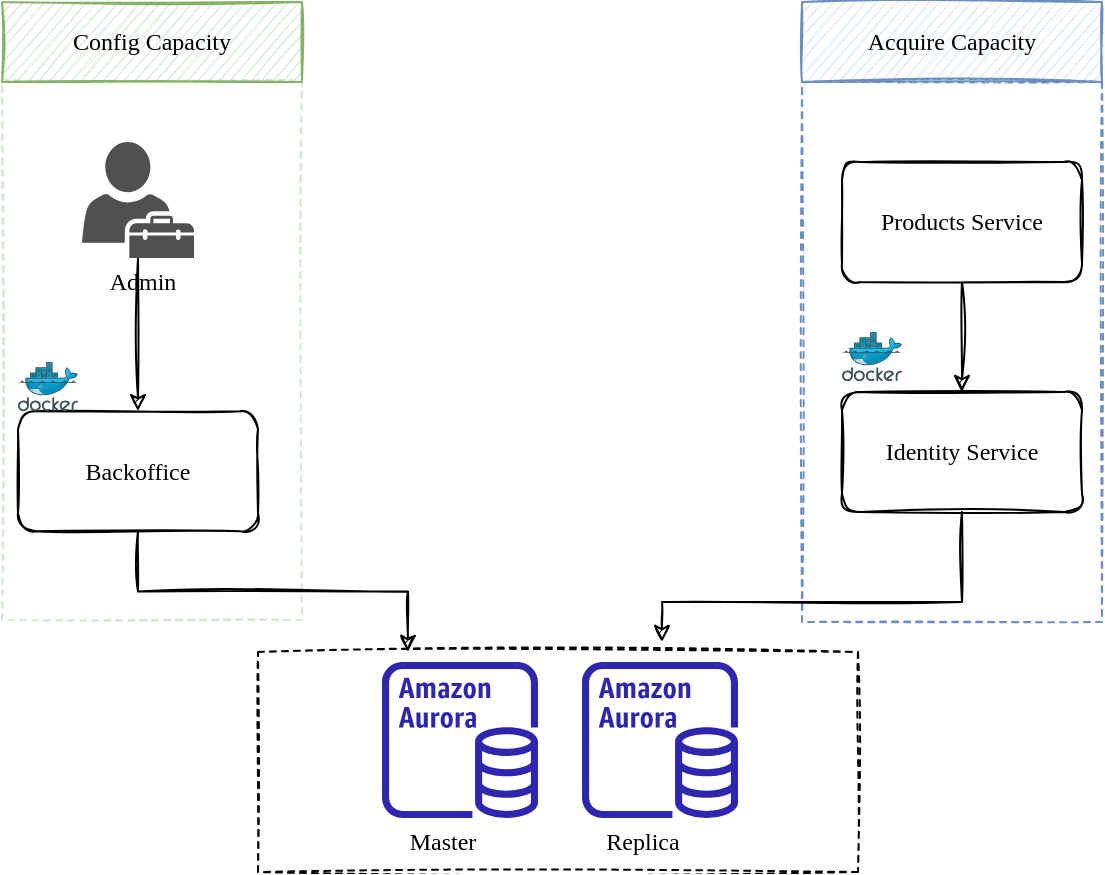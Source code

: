 <mxfile version="20.5.3" type="github" pages="2">
  <diagram id="YLb3a5vJWFS_sFd7sk4r" name="第 1 页">
    <mxGraphModel dx="1139" dy="773" grid="1" gridSize="10" guides="1" tooltips="1" connect="1" arrows="1" fold="1" page="1" pageScale="1" pageWidth="827" pageHeight="1169" math="0" shadow="0">
      <root>
        <mxCell id="0" />
        <mxCell id="1" parent="0" />
        <mxCell id="DHQ5wbl0hE-QldlWepge-29" value="" style="rounded=0;whiteSpace=wrap;html=1;shadow=0;sketch=1;fontFamily=Comic Sans MS;dashed=1;strokeColor=#6C8EBF;" parent="1" vertex="1">
          <mxGeometry x="539" y="160" width="150" height="270" as="geometry" />
        </mxCell>
        <mxCell id="DHQ5wbl0hE-QldlWepge-28" value="" style="rounded=0;whiteSpace=wrap;html=1;shadow=0;sketch=1;fontFamily=Comic Sans MS;dashed=1;strokeColor=#D5E8D4;" parent="1" vertex="1">
          <mxGeometry x="139" y="159" width="150" height="270" as="geometry" />
        </mxCell>
        <mxCell id="DHQ5wbl0hE-QldlWepge-12" value="" style="rounded=0;whiteSpace=wrap;html=1;shadow=0;sketch=1;fontFamily=Comic Sans MS;dashed=1;" parent="1" vertex="1">
          <mxGeometry x="267" y="445" width="300" height="110" as="geometry" />
        </mxCell>
        <mxCell id="DHQ5wbl0hE-QldlWepge-5" style="edgeStyle=orthogonalEdgeStyle;rounded=0;orthogonalLoop=1;jettySize=auto;html=1;fontFamily=Comic Sans MS;sketch=1;" parent="1" source="DHQ5wbl0hE-QldlWepge-1" target="DHQ5wbl0hE-QldlWepge-2" edge="1">
          <mxGeometry relative="1" as="geometry" />
        </mxCell>
        <mxCell id="DHQ5wbl0hE-QldlWepge-1" value="" style="sketch=0;pointerEvents=1;shadow=0;dashed=0;html=1;strokeColor=none;fillColor=#505050;labelPosition=center;verticalLabelPosition=bottom;verticalAlign=top;outlineConnect=0;align=center;shape=mxgraph.office.users.tenant_admin;" parent="1" vertex="1">
          <mxGeometry x="179" y="190" width="56" height="58" as="geometry" />
        </mxCell>
        <mxCell id="DHQ5wbl0hE-QldlWepge-13" style="edgeStyle=orthogonalEdgeStyle;rounded=0;sketch=1;orthogonalLoop=1;jettySize=auto;html=1;entryX=0.25;entryY=0;entryDx=0;entryDy=0;fontFamily=Comic Sans MS;" parent="1" source="DHQ5wbl0hE-QldlWepge-2" target="DHQ5wbl0hE-QldlWepge-12" edge="1">
          <mxGeometry relative="1" as="geometry" />
        </mxCell>
        <mxCell id="DHQ5wbl0hE-QldlWepge-2" value="&lt;font face=&quot;Comic Sans MS&quot;&gt;Backoffice&lt;/font&gt;" style="rounded=1;whiteSpace=wrap;html=1;shadow=0;sketch=1;" parent="1" vertex="1">
          <mxGeometry x="147" y="324.6" width="120" height="60" as="geometry" />
        </mxCell>
        <mxCell id="DHQ5wbl0hE-QldlWepge-3" value="" style="shape=image;html=1;verticalAlign=top;verticalLabelPosition=bottom;labelBackgroundColor=#ffffff;imageAspect=0;aspect=fixed;image=https://cdn1.iconfinder.com/data/icons/ionicons-fill-vol-2/512/logo-vue-128.png;shadow=0;sketch=1;" parent="1" vertex="1">
          <mxGeometry x="147" y="324.6" width="28" height="28" as="geometry" />
        </mxCell>
        <mxCell id="DHQ5wbl0hE-QldlWepge-4" value="" style="sketch=0;aspect=fixed;html=1;points=[];align=center;image;fontSize=12;image=img/lib/mscae/Docker.svg;shadow=0;" parent="1" vertex="1">
          <mxGeometry x="147" y="300" width="30" height="24.6" as="geometry" />
        </mxCell>
        <mxCell id="DHQ5wbl0hE-QldlWepge-6" value="" style="sketch=0;outlineConnect=0;fontColor=#232F3E;gradientColor=none;fillColor=#2E27AD;strokeColor=none;dashed=0;verticalLabelPosition=bottom;verticalAlign=top;align=center;html=1;fontSize=12;fontStyle=0;aspect=fixed;pointerEvents=1;shape=mxgraph.aws4.aurora_instance;shadow=0;fontFamily=Comic Sans MS;" parent="1" vertex="1">
          <mxGeometry x="329" y="450" width="78" height="78" as="geometry" />
        </mxCell>
        <mxCell id="DHQ5wbl0hE-QldlWepge-8" value="" style="sketch=0;outlineConnect=0;fontColor=#232F3E;gradientColor=none;fillColor=#2E27AD;strokeColor=none;dashed=0;verticalLabelPosition=bottom;verticalAlign=top;align=center;html=1;fontSize=12;fontStyle=0;aspect=fixed;pointerEvents=1;shape=mxgraph.aws4.aurora_instance;shadow=0;fontFamily=Comic Sans MS;" parent="1" vertex="1">
          <mxGeometry x="429" y="450" width="78" height="78" as="geometry" />
        </mxCell>
        <mxCell id="DHQ5wbl0hE-QldlWepge-9" value="Master" style="text;html=1;align=center;verticalAlign=middle;resizable=0;points=[];autosize=1;strokeColor=none;fillColor=none;fontFamily=Comic Sans MS;" parent="1" vertex="1">
          <mxGeometry x="329" y="525" width="60" height="30" as="geometry" />
        </mxCell>
        <mxCell id="DHQ5wbl0hE-QldlWepge-10" value="Replica" style="text;html=1;align=center;verticalAlign=middle;resizable=0;points=[];autosize=1;strokeColor=none;fillColor=none;fontFamily=Comic Sans MS;" parent="1" vertex="1">
          <mxGeometry x="429" y="525" width="60" height="30" as="geometry" />
        </mxCell>
        <mxCell id="DHQ5wbl0hE-QldlWepge-14" value="Admin" style="text;html=1;align=center;verticalAlign=middle;resizable=0;points=[];autosize=1;strokeColor=none;fillColor=none;fontFamily=Comic Sans MS;" parent="1" vertex="1">
          <mxGeometry x="179" y="245" width="60" height="30" as="geometry" />
        </mxCell>
        <mxCell id="DHQ5wbl0hE-QldlWepge-21" style="edgeStyle=orthogonalEdgeStyle;rounded=0;sketch=1;orthogonalLoop=1;jettySize=auto;html=1;fontFamily=Comic Sans MS;" parent="1" source="DHQ5wbl0hE-QldlWepge-16" edge="1">
          <mxGeometry relative="1" as="geometry">
            <mxPoint x="469" y="440" as="targetPoint" />
            <Array as="points">
              <mxPoint x="619" y="420" />
              <mxPoint x="469" y="420" />
            </Array>
          </mxGeometry>
        </mxCell>
        <mxCell id="DHQ5wbl0hE-QldlWepge-16" value="&lt;font face=&quot;Comic Sans MS&quot;&gt;Identity Service&lt;/font&gt;" style="rounded=1;whiteSpace=wrap;html=1;shadow=0;sketch=1;" parent="1" vertex="1">
          <mxGeometry x="559" y="315" width="120" height="60" as="geometry" />
        </mxCell>
        <mxCell id="DHQ5wbl0hE-QldlWepge-18" value="" style="sketch=0;aspect=fixed;html=1;points=[];align=center;image;fontSize=12;image=img/lib/mscae/Docker.svg;shadow=0;" parent="1" vertex="1">
          <mxGeometry x="559" y="285" width="30" height="24.6" as="geometry" />
        </mxCell>
        <mxCell id="DHQ5wbl0hE-QldlWepge-19" value="" style="shape=image;html=1;verticalAlign=top;verticalLabelPosition=bottom;labelBackgroundColor=#ffffff;imageAspect=0;aspect=fixed;image=https://cdn2.iconfinder.com/data/icons/boxicons-logos/24/bxl-spring-boot-128.png;shadow=0;dashed=1;sketch=1;fontFamily=Comic Sans MS;" parent="1" vertex="1">
          <mxGeometry x="175" y="324.6" width="28" height="28" as="geometry" />
        </mxCell>
        <mxCell id="DHQ5wbl0hE-QldlWepge-20" value="" style="shape=image;html=1;verticalAlign=top;verticalLabelPosition=bottom;labelBackgroundColor=#ffffff;imageAspect=0;aspect=fixed;image=https://cdn2.iconfinder.com/data/icons/boxicons-logos/24/bxl-spring-boot-128.png;shadow=0;dashed=1;sketch=1;fontFamily=Comic Sans MS;" parent="1" vertex="1">
          <mxGeometry x="560" y="315" width="28" height="28" as="geometry" />
        </mxCell>
        <mxCell id="DHQ5wbl0hE-QldlWepge-25" style="edgeStyle=orthogonalEdgeStyle;rounded=0;sketch=1;orthogonalLoop=1;jettySize=auto;html=1;entryX=0.5;entryY=0;entryDx=0;entryDy=0;fontFamily=Comic Sans MS;" parent="1" source="DHQ5wbl0hE-QldlWepge-22" target="DHQ5wbl0hE-QldlWepge-16" edge="1">
          <mxGeometry relative="1" as="geometry" />
        </mxCell>
        <mxCell id="DHQ5wbl0hE-QldlWepge-22" value="Products Service" style="rounded=1;whiteSpace=wrap;html=1;shadow=0;sketch=1;fontFamily=Comic Sans MS;" parent="1" vertex="1">
          <mxGeometry x="559" y="200" width="120" height="60" as="geometry" />
        </mxCell>
        <mxCell id="DHQ5wbl0hE-QldlWepge-23" value="" style="shape=image;html=1;verticalAlign=top;verticalLabelPosition=bottom;labelBackgroundColor=#ffffff;imageAspect=0;aspect=fixed;image=https://cdn2.iconfinder.com/data/icons/boxicons-logos/24/bxl-spring-boot-128.png;shadow=0;dashed=1;sketch=1;fontFamily=Comic Sans MS;" parent="1" vertex="1">
          <mxGeometry x="560" y="200" width="28" height="28" as="geometry" />
        </mxCell>
        <mxCell id="DHQ5wbl0hE-QldlWepge-26" value="Config Capacity" style="rounded=0;whiteSpace=wrap;html=1;shadow=0;sketch=1;fontFamily=Comic Sans MS;fillColor=#d5e8d4;strokeColor=#82b366;" parent="1" vertex="1">
          <mxGeometry x="139" y="120" width="150" height="40" as="geometry" />
        </mxCell>
        <mxCell id="DHQ5wbl0hE-QldlWepge-27" value="Acquire Capacity" style="rounded=0;whiteSpace=wrap;html=1;shadow=0;sketch=1;fontFamily=Comic Sans MS;fillColor=#dae8fc;strokeColor=#6c8ebf;" parent="1" vertex="1">
          <mxGeometry x="539" y="120" width="150" height="40" as="geometry" />
        </mxCell>
      </root>
    </mxGraphModel>
  </diagram>
  <diagram id="izUKmhLsD6KL4Pjhtk6U" name="第 2 页">
    <mxGraphModel dx="1139" dy="773" grid="1" gridSize="10" guides="1" tooltips="1" connect="1" arrows="1" fold="1" page="1" pageScale="1" pageWidth="827" pageHeight="1169" math="0" shadow="0">
      <root>
        <mxCell id="0" />
        <mxCell id="1" parent="0" />
        <mxCell id="DhwteXtp8j44j0WgU9mi-24" value="" style="shape=note;whiteSpace=wrap;html=1;backgroundOutline=1;darkOpacity=0.05;sketch=1;fontFamily=Comic Sans MS;" vertex="1" parent="1">
          <mxGeometry x="880" y="780" width="405" height="190" as="geometry" />
        </mxCell>
        <mxCell id="DhwteXtp8j44j0WgU9mi-22" value="" style="shape=note;whiteSpace=wrap;html=1;backgroundOutline=1;darkOpacity=0.05;sketch=1;fontFamily=Comic Sans MS;" vertex="1" parent="1">
          <mxGeometry x="220" y="770" width="320" height="190" as="geometry" />
        </mxCell>
        <mxCell id="DhwteXtp8j44j0WgU9mi-1" value="" style="sketch=0;aspect=fixed;html=1;points=[];align=center;image;fontSize=12;image=img/lib/mscae/Cache_Redis_Product.svg;" vertex="1" parent="1">
          <mxGeometry x="750" y="880" width="50" height="42" as="geometry" />
        </mxCell>
        <mxCell id="DhwteXtp8j44j0WgU9mi-2" value="&lt;font face=&quot;Comic Sans MS&quot;&gt;Core Redis&lt;/font&gt;" style="text;html=1;align=center;verticalAlign=middle;resizable=0;points=[];autosize=1;strokeColor=none;fillColor=none;" vertex="1" parent="1">
          <mxGeometry x="735" y="922" width="80" height="30" as="geometry" />
        </mxCell>
        <mxCell id="DhwteXtp8j44j0WgU9mi-8" value="&lt;span style=&quot;&quot;&gt;common:core:acl:usage:{companyId}:{capacityKey}:2022&amp;nbsp;&lt;/span&gt;" style="rounded=0;whiteSpace=wrap;html=1;fontFamily=Comic Sans MS;sketch=1;" vertex="1" parent="1">
          <mxGeometry x="897.5" y="825" width="330" height="30" as="geometry" />
        </mxCell>
        <mxCell id="DhwteXtp8j44j0WgU9mi-9" value="15" style="rounded=0;whiteSpace=wrap;html=1;fontFamily=Comic Sans MS;sketch=1;" vertex="1" parent="1">
          <mxGeometry x="1227.5" y="825" width="40" height="30" as="geometry" />
        </mxCell>
        <mxCell id="DhwteXtp8j44j0WgU9mi-10" value="&lt;span style=&quot;&quot;&gt;common:core:acl:usage:{userId}:{capacityKey}:202211&lt;/span&gt;" style="rounded=0;whiteSpace=wrap;html=1;fontFamily=Comic Sans MS;sketch=1;" vertex="1" parent="1">
          <mxGeometry x="897.5" y="868" width="330" height="30" as="geometry" />
        </mxCell>
        <mxCell id="DhwteXtp8j44j0WgU9mi-11" value="15" style="rounded=0;whiteSpace=wrap;html=1;fontFamily=Comic Sans MS;sketch=1;" vertex="1" parent="1">
          <mxGeometry x="1227.5" y="868" width="40" height="30" as="geometry" />
        </mxCell>
        <mxCell id="DhwteXtp8j44j0WgU9mi-12" value="&lt;span style=&quot;&quot;&gt;common:core:acl:usage:{userId}:{capacityKey}:202211W47&lt;/span&gt;" style="rounded=0;whiteSpace=wrap;html=1;fontFamily=Comic Sans MS;sketch=1;" vertex="1" parent="1">
          <mxGeometry x="897.5" y="911" width="330" height="30" as="geometry" />
        </mxCell>
        <mxCell id="DhwteXtp8j44j0WgU9mi-13" value="15" style="rounded=0;whiteSpace=wrap;html=1;fontFamily=Comic Sans MS;sketch=1;" vertex="1" parent="1">
          <mxGeometry x="1227.5" y="911" width="40" height="30" as="geometry" />
        </mxCell>
        <mxCell id="DhwteXtp8j44j0WgU9mi-14" value="" style="sketch=0;aspect=fixed;html=1;points=[];align=center;image;fontSize=12;image=img/lib/mscae/Cache_Redis_Product.svg;" vertex="1" parent="1">
          <mxGeometry x="605" y="880" width="50" height="42" as="geometry" />
        </mxCell>
        <mxCell id="DhwteXtp8j44j0WgU9mi-15" value="&lt;font face=&quot;Comic Sans MS&quot;&gt;Synapse Redis&lt;/font&gt;" style="text;html=1;align=center;verticalAlign=middle;resizable=0;points=[];autosize=1;strokeColor=none;fillColor=none;" vertex="1" parent="1">
          <mxGeometry x="580" y="922" width="100" height="30" as="geometry" />
        </mxCell>
        <mxCell id="DhwteXtp8j44j0WgU9mi-16" value="&lt;span style=&quot;&quot;&gt;{prefix}:{companyId}:{capacityKey}:2022&amp;nbsp;&lt;/span&gt;" style="rounded=0;whiteSpace=wrap;html=1;fontFamily=Comic Sans MS;sketch=1;" vertex="1" parent="1">
          <mxGeometry x="235" y="807" width="250" height="30" as="geometry" />
        </mxCell>
        <mxCell id="DhwteXtp8j44j0WgU9mi-17" value="3" style="rounded=0;whiteSpace=wrap;html=1;fontFamily=Comic Sans MS;sketch=1;" vertex="1" parent="1">
          <mxGeometry x="485" y="807" width="40" height="30" as="geometry" />
        </mxCell>
        <mxCell id="DhwteXtp8j44j0WgU9mi-18" value="{prefix}&lt;span style=&quot;&quot;&gt;:{userId}:{capacityKey}:202211&lt;/span&gt;" style="rounded=0;whiteSpace=wrap;html=1;fontFamily=Comic Sans MS;sketch=1;" vertex="1" parent="1">
          <mxGeometry x="235" y="850" width="250" height="30" as="geometry" />
        </mxCell>
        <mxCell id="DhwteXtp8j44j0WgU9mi-19" value="3" style="rounded=0;whiteSpace=wrap;html=1;fontFamily=Comic Sans MS;sketch=1;" vertex="1" parent="1">
          <mxGeometry x="485" y="850" width="40" height="30" as="geometry" />
        </mxCell>
        <mxCell id="DhwteXtp8j44j0WgU9mi-20" value="{prefix}&lt;span style=&quot;&quot;&gt;:{userId}:{capacityKey}:202211W47&lt;/span&gt;" style="rounded=0;whiteSpace=wrap;html=1;fontFamily=Comic Sans MS;sketch=1;" vertex="1" parent="1">
          <mxGeometry x="235" y="893" width="250" height="30" as="geometry" />
        </mxCell>
        <mxCell id="DhwteXtp8j44j0WgU9mi-21" value="3" style="rounded=0;whiteSpace=wrap;html=1;fontFamily=Comic Sans MS;sketch=1;" vertex="1" parent="1">
          <mxGeometry x="485" y="893" width="40" height="30" as="geometry" />
        </mxCell>
        <mxCell id="DhwteXtp8j44j0WgU9mi-23" value="" style="endArrow=none;dashed=1;html=1;dashPattern=1 3;strokeWidth=2;rounded=0;fontFamily=Comic Sans MS;exitX=0;exitY=0;exitDx=320;exitDy=110;exitPerimeter=0;entryX=-0.07;entryY=0.5;entryDx=0;entryDy=0;entryPerimeter=0;" edge="1" parent="1" source="DhwteXtp8j44j0WgU9mi-22" target="DhwteXtp8j44j0WgU9mi-14">
          <mxGeometry width="50" height="50" relative="1" as="geometry">
            <mxPoint x="750" y="780" as="sourcePoint" />
            <mxPoint x="580" y="880" as="targetPoint" />
          </mxGeometry>
        </mxCell>
        <mxCell id="DhwteXtp8j44j0WgU9mi-25" value="" style="endArrow=none;dashed=1;html=1;dashPattern=1 3;strokeWidth=2;rounded=0;fontFamily=Comic Sans MS;entryX=0;entryY=0.5;entryDx=0;entryDy=0;entryPerimeter=0;exitX=1.05;exitY=0.429;exitDx=0;exitDy=0;exitPerimeter=0;" edge="1" parent="1" source="DhwteXtp8j44j0WgU9mi-1" target="DhwteXtp8j44j0WgU9mi-24">
          <mxGeometry width="50" height="50" relative="1" as="geometry">
            <mxPoint x="770" y="790" as="sourcePoint" />
            <mxPoint x="820" y="740" as="targetPoint" />
          </mxGeometry>
        </mxCell>
        <mxCell id="DhwteXtp8j44j0WgU9mi-40" style="edgeStyle=orthogonalEdgeStyle;rounded=0;sketch=1;orthogonalLoop=1;jettySize=auto;html=1;entryX=0.5;entryY=0;entryDx=0;entryDy=0;fontFamily=Comic Sans MS;fontColor=#000000;startArrow=none;startFill=0;exitX=0.25;exitY=1;exitDx=0;exitDy=0;" edge="1" parent="1" source="DhwteXtp8j44j0WgU9mi-26" target="DhwteXtp8j44j0WgU9mi-28">
          <mxGeometry relative="1" as="geometry" />
        </mxCell>
        <mxCell id="DhwteXtp8j44j0WgU9mi-42" value="Request" style="edgeLabel;html=1;align=center;verticalAlign=middle;resizable=0;points=[];fontFamily=Comic Sans MS;fontColor=#000000;" vertex="1" connectable="0" parent="DhwteXtp8j44j0WgU9mi-40">
          <mxGeometry x="0.153" y="-2" relative="1" as="geometry">
            <mxPoint as="offset" />
          </mxGeometry>
        </mxCell>
        <mxCell id="DhwteXtp8j44j0WgU9mi-41" style="edgeStyle=orthogonalEdgeStyle;rounded=0;sketch=1;orthogonalLoop=1;jettySize=auto;html=1;entryX=0.5;entryY=0;entryDx=0;entryDy=0;fontFamily=Comic Sans MS;fontColor=#000000;startArrow=none;startFill=0;exitX=0.75;exitY=1;exitDx=0;exitDy=0;" edge="1" parent="1" source="DhwteXtp8j44j0WgU9mi-26" target="DhwteXtp8j44j0WgU9mi-29">
          <mxGeometry relative="1" as="geometry" />
        </mxCell>
        <mxCell id="DhwteXtp8j44j0WgU9mi-43" value="Request" style="edgeLabel;html=1;align=center;verticalAlign=middle;resizable=0;points=[];fontFamily=Comic Sans MS;fontColor=#000000;" vertex="1" connectable="0" parent="DhwteXtp8j44j0WgU9mi-41">
          <mxGeometry x="0.072" y="-3" relative="1" as="geometry">
            <mxPoint x="5" y="-3" as="offset" />
          </mxGeometry>
        </mxCell>
        <mxCell id="DhwteXtp8j44j0WgU9mi-26" value="Backoffice Service" style="rounded=0;whiteSpace=wrap;html=1;sketch=1;fontFamily=Comic Sans MS;" vertex="1" parent="1">
          <mxGeometry x="648" y="355" width="120" height="60" as="geometry" />
        </mxCell>
        <mxCell id="DhwteXtp8j44j0WgU9mi-30" style="edgeStyle=orthogonalEdgeStyle;rounded=0;orthogonalLoop=1;jettySize=auto;html=1;entryX=0.49;entryY=0;entryDx=0;entryDy=0;entryPerimeter=0;fontFamily=Comic Sans MS;sketch=1;startArrow=classic;startFill=1;" edge="1" parent="1" source="DhwteXtp8j44j0WgU9mi-28" target="DhwteXtp8j44j0WgU9mi-14">
          <mxGeometry relative="1" as="geometry" />
        </mxCell>
        <mxCell id="DhwteXtp8j44j0WgU9mi-28" value="Synapse Service" style="rounded=0;whiteSpace=wrap;html=1;sketch=1;fontFamily=Comic Sans MS;" vertex="1" parent="1">
          <mxGeometry x="570" y="660" width="120" height="60" as="geometry" />
        </mxCell>
        <mxCell id="DhwteXtp8j44j0WgU9mi-31" style="edgeStyle=orthogonalEdgeStyle;rounded=0;sketch=1;orthogonalLoop=1;jettySize=auto;html=1;entryX=0.5;entryY=0;entryDx=0;entryDy=0;entryPerimeter=0;fontFamily=Comic Sans MS;startArrow=classic;startFill=1;" edge="1" parent="1" source="DhwteXtp8j44j0WgU9mi-29" target="DhwteXtp8j44j0WgU9mi-1">
          <mxGeometry relative="1" as="geometry" />
        </mxCell>
        <mxCell id="DhwteXtp8j44j0WgU9mi-29" value="Eureka Service" style="rounded=0;whiteSpace=wrap;html=1;sketch=1;fontFamily=Comic Sans MS;" vertex="1" parent="1">
          <mxGeometry x="715" y="660" width="120" height="60" as="geometry" />
        </mxCell>
        <mxCell id="DhwteXtp8j44j0WgU9mi-32" value="Update" style="text;html=1;align=center;verticalAlign=middle;resizable=0;points=[];autosize=1;strokeColor=none;fillColor=none;fontFamily=Comic Sans MS;" vertex="1" parent="1">
          <mxGeometry x="580" y="785" width="60" height="30" as="geometry" />
        </mxCell>
        <mxCell id="DhwteXtp8j44j0WgU9mi-33" value="Get" style="text;html=1;align=center;verticalAlign=middle;resizable=0;points=[];autosize=1;strokeColor=none;fillColor=none;fontFamily=Comic Sans MS;" vertex="1" parent="1">
          <mxGeometry x="630" y="765" width="40" height="30" as="geometry" />
        </mxCell>
        <mxCell id="DhwteXtp8j44j0WgU9mi-34" value="Update" style="text;html=1;align=center;verticalAlign=middle;resizable=0;points=[];autosize=1;strokeColor=none;fillColor=none;fontFamily=Comic Sans MS;" vertex="1" parent="1">
          <mxGeometry x="723" y="785" width="60" height="30" as="geometry" />
        </mxCell>
        <mxCell id="DhwteXtp8j44j0WgU9mi-35" value="Get" style="text;html=1;align=center;verticalAlign=middle;resizable=0;points=[];autosize=1;strokeColor=none;fillColor=none;fontFamily=Comic Sans MS;" vertex="1" parent="1">
          <mxGeometry x="775" y="765" width="40" height="30" as="geometry" />
        </mxCell>
        <mxCell id="DhwteXtp8j44j0WgU9mi-37" value="" style="sketch=0;html=1;aspect=fixed;strokeColor=none;shadow=0;align=center;verticalAlign=top;fillColor=#3B8DF1;shape=mxgraph.gcp2.view_list;fontFamily=Comic Sans MS;fontColor=#6C8EBF;" vertex="1" parent="1">
          <mxGeometry x="667.5" y="150" width="81" height="100" as="geometry" />
        </mxCell>
        <mxCell id="DhwteXtp8j44j0WgU9mi-39" value="&lt;font color=&quot;#000000&quot;&gt;Get User&#39;s Capacity Usage&lt;/font&gt;" style="edgeStyle=orthogonalEdgeStyle;rounded=0;sketch=1;orthogonalLoop=1;jettySize=auto;html=1;fontFamily=Comic Sans MS;fontColor=#6C8EBF;startArrow=none;startFill=0;" edge="1" parent="1" source="DhwteXtp8j44j0WgU9mi-38" target="DhwteXtp8j44j0WgU9mi-26">
          <mxGeometry relative="1" as="geometry" />
        </mxCell>
        <mxCell id="DhwteXtp8j44j0WgU9mi-38" value="&lt;font color=&quot;#000000&quot;&gt;Capacity View&lt;/font&gt;" style="text;html=1;align=center;verticalAlign=middle;resizable=0;points=[];autosize=1;strokeColor=none;fillColor=none;fontFamily=Comic Sans MS;fontColor=#6C8EBF;" vertex="1" parent="1">
          <mxGeometry x="658" y="245" width="100" height="30" as="geometry" />
        </mxCell>
        <mxCell id="DhwteXtp8j44j0WgU9mi-47" style="edgeStyle=orthogonalEdgeStyle;rounded=0;sketch=1;orthogonalLoop=1;jettySize=auto;html=1;entryX=1;entryY=0.5;entryDx=0;entryDy=0;fontFamily=Comic Sans MS;fontColor=#000000;startArrow=none;startFill=0;" edge="1" parent="1" source="DhwteXtp8j44j0WgU9mi-45" target="DhwteXtp8j44j0WgU9mi-26">
          <mxGeometry relative="1" as="geometry">
            <Array as="points">
              <mxPoint x="958" y="385" />
            </Array>
          </mxGeometry>
        </mxCell>
        <mxCell id="DhwteXtp8j44j0WgU9mi-48" value="Config Product Capacity Usage APIs&amp;nbsp;" style="edgeLabel;html=1;align=center;verticalAlign=middle;resizable=0;points=[];fontFamily=Comic Sans MS;fontColor=#000000;" vertex="1" connectable="0" parent="DhwteXtp8j44j0WgU9mi-47">
          <mxGeometry x="-0.5" y="2" relative="1" as="geometry">
            <mxPoint as="offset" />
          </mxGeometry>
        </mxCell>
        <mxCell id="DhwteXtp8j44j0WgU9mi-45" value="Admin" style="sketch=0;pointerEvents=1;shadow=0;dashed=0;html=1;strokeColor=none;fillColor=#505050;labelPosition=center;verticalLabelPosition=bottom;verticalAlign=top;outlineConnect=0;align=center;shape=mxgraph.office.users.tenant_admin;fontFamily=Comic Sans MS;fontColor=#000000;" vertex="1" parent="1">
          <mxGeometry x="930" y="150" width="56" height="58" as="geometry" />
        </mxCell>
        <mxCell id="DhwteXtp8j44j0WgU9mi-49" value="Eureka" style="rounded=0;whiteSpace=wrap;html=1;fontFamily=Comic Sans MS;sketch=1;" vertex="1" parent="1">
          <mxGeometry x="1010" y="340" width="100" height="30" as="geometry" />
        </mxCell>
        <mxCell id="DhwteXtp8j44j0WgU9mi-50" value="POST /eureka-service/capacity/usage" style="rounded=0;whiteSpace=wrap;html=1;fontFamily=Comic Sans MS;sketch=1;" vertex="1" parent="1">
          <mxGeometry x="1110" y="340" width="240" height="30" as="geometry" />
        </mxCell>
        <mxCell id="DhwteXtp8j44j0WgU9mi-82" value="Atomic" style="text;html=1;align=center;verticalAlign=middle;resizable=0;points=[];autosize=1;strokeColor=#6c8ebf;fillColor=#dae8fc;fontSize=12;fontFamily=Comic Sans MS;" vertex="1" parent="1">
          <mxGeometry x="880" y="780" width="60" height="30" as="geometry" />
        </mxCell>
        <mxCell id="DhwteXtp8j44j0WgU9mi-83" value="Atomic" style="text;html=1;align=center;verticalAlign=middle;resizable=0;points=[];autosize=1;strokeColor=#6c8ebf;fillColor=#dae8fc;fontSize=12;fontFamily=Comic Sans MS;" vertex="1" parent="1">
          <mxGeometry x="220" y="770" width="60" height="30" as="geometry" />
        </mxCell>
        <mxCell id="DhwteXtp8j44j0WgU9mi-84" value="Synapse" style="rounded=0;whiteSpace=wrap;html=1;fontFamily=Comic Sans MS;sketch=1;" vertex="1" parent="1">
          <mxGeometry x="1010" y="380" width="100" height="30" as="geometry" />
        </mxCell>
        <mxCell id="DhwteXtp8j44j0WgU9mi-85" value="POST /synapse-service/capacity/usage" style="rounded=0;whiteSpace=wrap;html=1;fontFamily=Comic Sans MS;sketch=1;" vertex="1" parent="1">
          <mxGeometry x="1110" y="380" width="240" height="30" as="geometry" />
        </mxCell>
        <mxCell id="DhwteXtp8j44j0WgU9mi-86" value="" style="shape=curlyBracket;whiteSpace=wrap;html=1;rounded=1;labelPosition=left;verticalLabelPosition=middle;align=right;verticalAlign=middle;sketch=1;fontFamily=Comic Sans MS;fontSize=12;fontColor=#000000;" vertex="1" parent="1">
          <mxGeometry x="980" y="335" width="20" height="80" as="geometry" />
        </mxCell>
        <mxCell id="DhwteXtp8j44j0WgU9mi-88" value="POST /eureka-service/capacity/usage&lt;br&gt;{&lt;br&gt;&lt;span style=&quot;&quot;&gt;	&lt;/span&gt;&lt;span style=&quot;white-space: pre;&quot;&gt;	&lt;/span&gt;&quot;id&quot;:&quot;112233445566&quot;,&lt;br&gt;&lt;span style=&quot;&quot;&gt;	&lt;/span&gt;&lt;span style=&quot;white-space: pre;&quot;&gt;	&lt;/span&gt;&quot;capacity_keys&quot;:[&lt;br&gt;&lt;span style=&quot;&quot;&gt;	&lt;/span&gt;&lt;span style=&quot;&quot;&gt;	&lt;/span&gt;&lt;span style=&quot;white-space: pre;&quot;&gt;	&lt;/span&gt;&lt;span style=&quot;white-space: pre;&quot;&gt;	&lt;/span&gt;&quot;eureka_image_search_limit&quot;,&lt;br&gt;&lt;span style=&quot;white-space: pre;&quot;&gt;	&lt;/span&gt;&lt;span style=&quot;white-space: pre;&quot;&gt;	&lt;/span&gt;&quot;eureka_pdf_view_limit&quot;,&lt;br&gt;&lt;span style=&quot;white-space: pre;&quot;&gt;	&lt;/span&gt;&lt;span style=&quot;white-space: pre;&quot;&gt;	&lt;/span&gt;&quot;eureka_text_search_limit&quot;,&lt;br&gt;&lt;span style=&quot;white-space: pre;&quot;&gt;	&lt;/span&gt;&lt;span style=&quot;white-space: pre;&quot;&gt;	&lt;/span&gt;&quot;eureka_image_search_result_page_limit&quot;,&lt;br&gt;&lt;span style=&quot;white-space: pre;&quot;&gt;	&lt;/span&gt;&lt;span style=&quot;white-space: pre;&quot;&gt;	&lt;/span&gt;&quot;eureka_patent_detail_view_limit&quot;,&lt;br&gt;&lt;span style=&quot;white-space: pre;&quot;&gt;	&lt;/span&gt;&lt;span style=&quot;white-space: pre;&quot;&gt;	&lt;/span&gt;&quot;eureka_text_search_limit&quot;&lt;br&gt;&lt;span style=&quot;&quot;&gt;	&lt;/span&gt;&lt;span style=&quot;white-space: pre;&quot;&gt;	&lt;/span&gt;]&lt;br&gt;}" style="shape=note;whiteSpace=wrap;html=1;backgroundOutline=1;darkOpacity=0.05;sketch=1;fontFamily=Comic Sans MS;fontSize=12;fontColor=#000000;align=left;" vertex="1" parent="1">
          <mxGeometry x="980" y="450" width="370" height="210" as="geometry" />
        </mxCell>
        <mxCell id="DhwteXtp8j44j0WgU9mi-89" value="" style="endArrow=none;dashed=1;html=1;dashPattern=1 3;strokeWidth=2;rounded=0;sketch=1;fontFamily=Comic Sans MS;fontSize=12;fontColor=#000000;entryX=-0.012;entryY=0.257;entryDx=0;entryDy=0;entryPerimeter=0;" edge="1" parent="1" target="DhwteXtp8j44j0WgU9mi-88">
          <mxGeometry width="50" height="50" relative="1" as="geometry">
            <mxPoint x="800" y="540" as="sourcePoint" />
            <mxPoint x="1070" y="540" as="targetPoint" />
          </mxGeometry>
        </mxCell>
      </root>
    </mxGraphModel>
  </diagram>
</mxfile>
